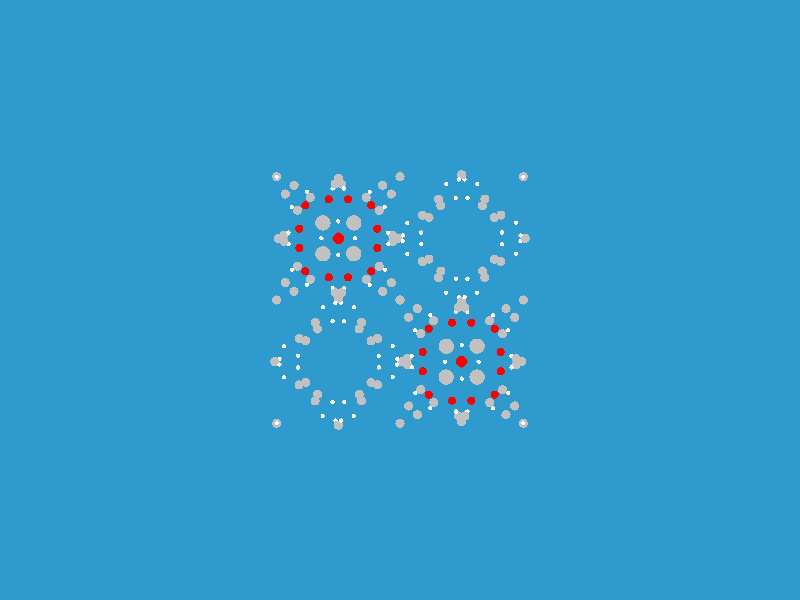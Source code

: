 // Persistence of Vision Ray Tracer Scene Description File
// File: ?.pov
// Vers: 3.5
// Desc: Created by Diamond Crystal and Molecular Structure Visualization
//       Version 4.2.2
//       (c) 1997-2016 Crystal Impact GbR, Bonn, Germany.
//       www.crystalimpact.com
//       Author: Dr. Klaus Brandenburg
// Date: Friday, September 09, 2016 16:36:30
// Auth: mbdssmsf
//

#version 3.5;



global_settings {
  assumed_gamma 2.2
  ambient_light color rgb <1, 1, 1>
}

camera {
  orthographic
  location  <0.0, 0.0, -60>
  right     x*image_width/image_height
  angle     45.3699
  look_at   <0.0, 0.0, -0>
}

background { color rgb<0.196078, 0.6, 0.8> }

// -- 1 light source(s) --

light_source {	// #1
  <100,100,-100>
  color rgb <1,1,1>
  parallel
  point_at <0,0,0>
  fade_distance 1
  fade_power 0
}



////////////////////////////////////////////////////////////

// -- Global finish, normal, and interior settings for objects
//    that use no individual material properties --

#declare F_Global = finish {
  ambient 0.2
  diffuse 0.6
  brilliance 1
  phong 0.75
  phong_size 25
  specular 0
  roughness 0.05
  metallic 0
  reflection {
    0
    0
    fresnel on
    metallic 0
  }
  conserve_energy
}
#declare N_Global = normal {
  bumps 0
  turbulence 0
  scale 1
}
#declare I_Global = interior {
  ior 1
  fade_power 1000
  fade_distance 0
  fade_color <0,0,0>
}

// -- Pigments, finishes, normals, and interiors for 13 atom designs --

#declare P_AD0_1 = pigment { color rgb<0.752941, 0.752941, 0.752941> filter 0 transmit 0 }
#declare P_AD0_2 = pigment { color rgb<1, 1, 1> filter 0 transmit 0 }
#declare P_AD0_3 = pigment { color rgb<0.752941, 0.752941, 0.752941> filter 0 transmit 0 }
#declare F_AD0 = finish { F_Global }
#declare N_AD0 = normal { N_Global }
#declare I_AD0 = interior { I_Global }
#declare M_AD0 = material { texture { pigment { P_AD0_1 } finish { F_Global } normal { N_Global } } interior { I_Global } }
#declare P_AD1_1 = pigment { color rgb<1, 0, 0> filter 0 transmit 0 }
#declare P_AD1_2 = pigment { color rgb<1, 1, 1> filter 0 transmit 0 }
#declare P_AD1_3 = pigment { color rgb<1, 0, 0> filter 0 transmit 0 }
#declare F_AD1 = finish { F_Global }
#declare N_AD1 = normal { N_Global }
#declare I_AD1 = interior { I_Global }
#declare M_AD1 = material { texture { pigment { P_AD1_1 } finish { F_Global } normal { N_Global } } interior { I_Global } }
#declare P_AD2_1 = pigment { color rgb<0.752941, 0.752941, 0.752941> filter 0 transmit 0 }
#declare P_AD2_2 = pigment { color rgb<1, 1, 1> filter 0 transmit 0 }
#declare P_AD2_3 = pigment { color rgb<0.752941, 0.752941, 0.752941> filter 0 transmit 0 }
#declare F_AD2 = finish { F_Global }
#declare N_AD2 = normal { N_Global }
#declare I_AD2 = interior { I_Global }
#declare M_AD2 = material { texture { pigment { P_AD2_1 } finish { F_Global } normal { N_Global } } interior { I_Global } }
#declare P_AD3_1 = pigment { color rgb<1, 1, 1> filter 0 transmit 0 }
#declare P_AD3_2 = pigment { color rgb<1, 1, 1> filter 0 transmit 0 }
#declare P_AD3_3 = pigment { color rgb<1, 1, 1> filter 0 transmit 0 }
#declare F_AD3 = finish { F_Global }
#declare N_AD3 = normal { N_Global }
#declare I_AD3 = interior { I_Global }
#declare M_AD3 = material { texture { pigment { P_AD3_1 } finish { F_Global } normal { N_Global } } interior { I_Global } }
#declare P_AD4_1 = pigment { color rgb<1, 1, 1> filter 0 transmit 0 }
#declare P_AD4_2 = pigment { color rgb<1, 1, 1> filter 0 transmit 0 }
#declare P_AD4_3 = pigment { color rgb<1, 1, 1> filter 0 transmit 0 }
#declare F_AD4 = finish { F_Global }
#declare N_AD4 = normal { N_Global }
#declare I_AD4 = interior { I_Global }
#declare M_AD4 = material { texture { pigment { P_AD4_1 } finish { F_Global } normal { N_Global } } interior { I_Global } }
#declare P_AD5_1 = pigment { color rgb<0.752941, 0.752941, 0.752941> filter 0 transmit 0 }
#declare P_AD5_2 = pigment { color rgb<0, 0, 1> filter 0 transmit 0 }
#declare P_AD5_3 = pigment { color rgb<1, 1, 0> filter 0 transmit 0 }
#declare F_AD5 = finish { F_Global }
#declare N_AD5 = normal { N_Global }
#declare I_AD5 = interior { I_Global }
#declare M_AD5 = material { texture { pigment { P_AD5_1 } finish { F_Global } normal { N_Global } } interior { I_Global } }
#declare P_AD6_1 = pigment { color rgb<1, 0, 0> filter 0 transmit 0 }
#declare P_AD6_2 = pigment { color rgb<0, 0, 1> filter 0 transmit 0 }
#declare P_AD6_3 = pigment { color rgb<1, 1, 0> filter 0 transmit 0 }
#declare F_AD6 = finish { F_Global }
#declare N_AD6 = normal { N_Global }
#declare I_AD6 = interior { I_Global }
#declare M_AD6 = material { texture { pigment { P_AD6_1 } finish { F_Global } normal { N_Global } } interior { I_Global } }
#declare P_AD7_1 = pigment { color rgb<0.752941, 0.752941, 0.752941> filter 0 transmit 0 }
#declare P_AD7_2 = pigment { color rgb<0, 0, 1> filter 0 transmit 0 }
#declare P_AD7_3 = pigment { color rgb<1, 1, 0> filter 0 transmit 0 }
#declare F_AD7 = finish { F_Global }
#declare N_AD7 = normal { N_Global }
#declare I_AD7 = interior { I_Global }
#declare M_AD7 = material { texture { pigment { P_AD7_1 } finish { F_Global } normal { N_Global } } interior { I_Global } }
#declare P_AD8_1 = pigment { color rgb<1, 1, 1> filter 0 transmit 0 }
#declare P_AD8_2 = pigment { color rgb<0, 0, 1> filter 0 transmit 0 }
#declare P_AD8_3 = pigment { color rgb<1, 1, 0> filter 0 transmit 0 }
#declare F_AD8 = finish { F_Global }
#declare N_AD8 = normal { N_Global }
#declare I_AD8 = interior { I_Global }
#declare M_AD8 = material { texture { pigment { P_AD8_1 } finish { F_Global } normal { N_Global } } interior { I_Global } }
#declare P_AD9_1 = pigment { color rgb<0.752941, 0.752941, 0.752941> filter 0 transmit 0 }
#declare P_AD9_2 = pigment { color rgb<0, 0, 1> filter 0 transmit 0 }
#declare P_AD9_3 = pigment { color rgb<1, 1, 0> filter 0 transmit 0 }
#declare F_AD9 = finish { F_Global }
#declare N_AD9 = normal { N_Global }
#declare I_AD9 = interior { I_Global }
#declare M_AD9 = material { texture { pigment { P_AD9_1 } finish { F_Global } normal { N_Global } } interior { I_Global } }
#declare P_AD10_1 = pigment { color rgb<1, 0, 0> filter 0 transmit 0 }
#declare P_AD10_2 = pigment { color rgb<0, 0, 1> filter 0 transmit 0 }
#declare P_AD10_3 = pigment { color rgb<1, 1, 0> filter 0 transmit 0 }
#declare F_AD10 = finish { F_Global }
#declare N_AD10 = normal { N_Global }
#declare I_AD10 = interior { I_Global }
#declare M_AD10 = material { texture { pigment { P_AD10_1 } finish { F_Global } normal { N_Global } } interior { I_Global } }
#declare P_AD11_1 = pigment { color rgb<0.752941, 0.752941, 0.752941> filter 0 transmit 0 }
#declare P_AD11_2 = pigment { color rgb<0, 0, 1> filter 0 transmit 0 }
#declare P_AD11_3 = pigment { color rgb<1, 1, 0> filter 0 transmit 0 }
#declare F_AD11 = finish { F_Global }
#declare N_AD11 = normal { N_Global }
#declare I_AD11 = interior { I_Global }
#declare M_AD11 = material { texture { pigment { P_AD11_1 } finish { F_Global } normal { N_Global } } interior { I_Global } }
#declare P_AD12_1 = pigment { color rgb<1, 1, 1> filter 0 transmit 0 }
#declare P_AD12_2 = pigment { color rgb<0, 0, 1> filter 0 transmit 0 }
#declare P_AD12_3 = pigment { color rgb<1, 1, 0> filter 0 transmit 0 }
#declare F_AD12 = finish { F_Global }
#declare N_AD12 = normal { N_Global }
#declare I_AD12 = interior { I_Global }
#declare M_AD12 = material { texture { pigment { P_AD12_1 } finish { F_Global } normal { N_Global } } interior { I_Global } }

// -- Pigments, finishes, normals, and interiors for 3 bond designs --

#declare M_BD0 = material { texture { pigment { color rgb<1, 0.627451, 0> filter 0 transmit 0 } finish { F_Global } normal { N_Global } } interior { I_Global } }
#declare M_BD1 = material { texture { pigment { color rgb<1, 1, 1> filter 0 transmit 0 } finish { F_Global } normal { N_Global } } interior { I_Global } }
#declare M_BD2 = material { texture { pigment { color rgb<1, 0.627451, 0> filter 0 transmit 0 } finish { F_Global } normal { N_Global } } interior { I_Global } }

// -- Coming now: 324 atoms --

union {
  sphere { <0,0,0>, 0.4800  material { M_AD9 }  translate <2.89793,-2.89794,-0.00000> }	// #5: "In"
  sphere { <0,0,0>, 0.4800  material { M_AD9 }  translate <-4.83402,4.83401,6.13085> }	// #6: "In" (-1/2+x, 1/2+y, -1/2+z)
  sphere { <0,0,0>, 0.4800  material { M_AD9 }  translate <-4.83402,4.83401,-6.13085> }	// #7: "In" (-1/2+x, 1/2+y, 1/2+z)
  sphere { <0,0,0>, 0.4800  material { M_AD9 }  translate <2.89793,-4.83402,-3.06543> }	// #8: "In" (1-y, -1/2+x, 1/4+z)
  sphere { <0,0,0>, 0.4800  material { M_AD9 }  translate <-4.83402,2.89793,3.06542> }	// #9: "In" (1/2-y, x, -1/4+z)
  sphere { <0,0,0>, 0.4800  material { M_AD9 }  translate <-2.89794,2.89793,-0.00000> }	// #10: "In" (1-x, 1-y, z)
  sphere { <0,0,0>, 0.4800  material { M_AD9 }  translate <4.83401,-4.83402,6.13085> }	// #11: "In" (3/2-x, 1/2-y, -1/2+z)
  sphere { <0,0,0>, 0.4800  material { M_AD9 }  translate <4.83401,-4.83402,-6.13085> }	// #12: "In" (3/2-x, 1/2-y, 1/2+z)
  sphere { <0,0,0>, 0.4800  material { M_AD9 }  translate <-2.89794,4.83401,-3.06543> }	// #13: "In" (y, 3/2-x, 1/4+z)
  sphere { <0,0,0>, 0.4800  material { M_AD9 }  translate <4.83401,-2.89794,3.06542> }	// #14: "In" (1/2+y, 1-x, -1/4+z)
  sphere { <0,0,0>, 0.2550  material { M_AD10 }  translate <3.98040,-3.86598,-1.53272> }	// #15: "O1"
  sphere { <0,0,0>, 0.2550  material { M_AD10 }  translate <-3.75155,3.86597,4.59813> }	// #16: "O1" (-1/2+x, 1/2+y, -1/2+z)
  sphere { <0,0,0>, 0.2550  material { M_AD10 }  translate <3.86597,-3.75155,-4.59814> }	// #17: "O1" (1-y, -1/2+x, 1/4+z)
  sphere { <0,0,0>, 0.2550  material { M_AD10 }  translate <-3.86598,3.98040,1.53271> }	// #18: "O1" (1/2-y, x, -1/4+z)
  sphere { <0,0,0>, 0.2550  material { M_AD10 }  translate <-3.98041,3.86597,-1.53272> }	// #19: "O1" (1-x, 1-y, z)
  sphere { <0,0,0>, 0.2550  material { M_AD10 }  translate <3.75154,-3.86598,4.59813> }	// #20: "O1" (3/2-x, 1/2-y, -1/2+z)
  sphere { <0,0,0>, 0.2550  material { M_AD10 }  translate <-3.86598,3.75154,-4.59814> }	// #21: "O1" (y, 3/2-x, 1/4+z)
  sphere { <0,0,0>, 0.2550  material { M_AD10 }  translate <3.86597,-3.98041,1.53271> }	// #22: "O1" (1/2+y, 1-x, -1/4+z)
  sphere { <0,0,0>, 0.2550  material { M_AD10 }  translate <1.79999,-1.79846,-1.40887> }	// #23: "O2"
  sphere { <0,0,0>, 0.2550  material { M_AD10 }  translate <-5.93196,5.93349,4.72198> }	// #24: "O2" (-1/2+x, 1/2+y, -1/2+z)
  sphere { <0,0,0>, 0.2550  material { M_AD10 }  translate <1.79845,-5.93196,-4.47430> }	// #25: "O2" (1-y, -1/2+x, 1/4+z)
  sphere { <0,0,0>, 0.2550  material { M_AD10 }  translate <-5.93350,1.79999,1.65655> }	// #26: "O2" (1/2-y, x, -1/4+z)
  sphere { <0,0,0>, 0.2550  material { M_AD10 }  translate <-1.80000,1.79845,-1.40887> }	// #27: "O2" (1-x, 1-y, z)
  sphere { <0,0,0>, 0.2550  material { M_AD10 }  translate <5.93195,-5.93350,4.72198> }	// #28: "O2" (3/2-x, 1/2-y, -1/2+z)
  sphere { <0,0,0>, 0.2550  material { M_AD10 }  translate <-1.79846,5.93195,-4.47430> }	// #29: "O2" (y, 3/2-x, 1/4+z)
  sphere { <0,0,0>, 0.2550  material { M_AD10 }  translate <5.93349,-1.80000,1.65655> }	// #30: "O2" (1/2+y, 1-x, -1/4+z)
  sphere { <0,0,0>, 0.2550  material { M_AD10 }  translate <1.79999,-5.93350,-1.65656> }	// #31: "O2" (x, 1/2-y, 5/4-z)
  sphere { <0,0,0>, 0.2550  material { M_AD10 }  translate <-5.93196,1.79845,4.47429> }	// #32: "O2" (-1/2+x, 1-y, 3/4-z)
  sphere { <0,0,0>, 0.2550  material { M_AD10 }  translate <-1.80000,5.93349,-1.65656> }	// #33: "O2" (1-x, 1/2+y, 5/4-z)
  sphere { <0,0,0>, 0.2550  material { M_AD10 }  translate <5.93195,-1.79846,4.47429> }	// #34: "O2" (3/2-x, y, 3/4-z)
  sphere { <0,0,0>, 0.2550  material { M_AD10 }  translate <-1.79846,1.79999,1.40886> }	// #35: "O2" (y, x, 1-z)
  sphere { <0,0,0>, 0.2550  material { M_AD10 }  translate <5.93349,-5.93196,-4.72199> }	// #36: "O2" (1/2+y, -1/2+x, 3/2-z)
  sphere { <0,0,0>, 0.2550  material { M_AD10 }  translate <1.79845,-1.80000,1.40886> }	// #37: "O2" (1-y, 1-x, 1-z)
  sphere { <0,0,0>, 0.2550  material { M_AD10 }  translate <-5.93350,5.93195,-4.72199> }	// #38: "O2" (1/2-y, 3/2-x, 3/2-z)
  sphere { <0,0,0>, 0.2550  material { M_AD10 }  translate <1.42113,-3.26134,-3.07769> }	// #39: "O3"
  sphere { <0,0,0>, 0.2550  material { M_AD10 }  translate <-6.31082,4.47061,3.05316> }	// #40: "O3" (-1/2+x, 1/2+y, -1/2+z)
  sphere { <0,0,0>, 0.2550  material { M_AD10 }  translate <3.26133,-6.31082,6.11858> }	// #41: "O3" (1-y, -1/2+x, -3/4+z)
  sphere { <0,0,0>, 0.2550  material { M_AD10 }  translate <3.26133,-6.31082,-6.14311> }	// #42: "O3" (1-y, -1/2+x, 1/4+z)
  sphere { <0,0,0>, 0.2550  material { M_AD10 }  translate <-4.47062,1.42113,-0.01227> }	// #43: "O3" (1/2-y, x, -1/4+z)
  sphere { <0,0,0>, 0.2550  material { M_AD10 }  translate <-1.42114,3.26133,-3.07769> }	// #44: "O3" (1-x, 1-y, z)
  sphere { <0,0,0>, 0.2550  material { M_AD10 }  translate <6.31081,-4.47062,3.05316> }	// #45: "O3" (3/2-x, 1/2-y, -1/2+z)
  sphere { <0,0,0>, 0.2550  material { M_AD10 }  translate <-3.26134,6.31081,6.11858> }	// #46: "O3" (y, 3/2-x, -3/4+z)
  sphere { <0,0,0>, 0.2550  material { M_AD10 }  translate <-3.26134,6.31081,-6.14311> }	// #47: "O3" (y, 3/2-x, 1/4+z)
  sphere { <0,0,0>, 0.2550  material { M_AD10 }  translate <4.47061,-1.42114,-0.01227> }	// #48: "O3" (1/2+y, 1-x, -1/4+z)
  sphere { <0,0,0>, 0.2550  material { M_AD10 }  translate <1.42113,-4.47062,0.01226> }	// #49: "O3" (x, 1/2-y, 5/4-z)
  sphere { <0,0,0>, 0.2550  material { M_AD10 }  translate <-6.31082,3.26133,6.14311> }	// #50: "O3" (-1/2+x, 1-y, 3/4-z)
  sphere { <0,0,0>, 0.2550  material { M_AD10 }  translate <-6.31082,3.26133,-6.11859> }	// #51: "O3" (-1/2+x, 1-y, 7/4-z)
  sphere { <0,0,0>, 0.2550  material { M_AD10 }  translate <-1.42114,4.47061,0.01226> }	// #52: "O3" (1-x, 1/2+y, 5/4-z)
  sphere { <0,0,0>, 0.2550  material { M_AD10 }  translate <6.31081,-3.26134,6.14311> }	// #53: "O3" (3/2-x, y, 3/4-z)
  sphere { <0,0,0>, 0.2550  material { M_AD10 }  translate <6.31081,-3.26134,-6.11859> }	// #54: "O3" (3/2-x, y, 7/4-z)
  sphere { <0,0,0>, 0.2550  material { M_AD10 }  translate <-3.26134,1.42113,3.07768> }	// #55: "O3" (y, x, 1-z)
  sphere { <0,0,0>, 0.2550  material { M_AD10 }  translate <4.47061,-6.31082,-3.05317> }	// #56: "O3" (1/2+y, -1/2+x, 3/2-z)
  sphere { <0,0,0>, 0.2550  material { M_AD10 }  translate <3.26133,-1.42114,3.07768> }	// #57: "O3" (1-y, 1-x, 1-z)
  sphere { <0,0,0>, 0.2550  material { M_AD10 }  translate <-4.47062,6.31081,-3.05317> }	// #58: "O3" (1/2-y, 3/2-x, 3/2-z)
  sphere { <0,0,0>, 0.2850  material { M_AD11 }  translate <1.30051,-2.11083,-2.53940> }	// #59: "C1"
  sphere { <0,0,0>, 0.2850  material { M_AD11 }  translate <-6.43144,5.62112,3.59145> }	// #60: "C1" (-1/2+x, 1/2+y, -1/2+z)
  sphere { <0,0,0>, 0.2850  material { M_AD11 }  translate <2.11082,-6.43144,-5.60483> }	// #61: "C1" (1-y, -1/2+x, 1/4+z)
  sphere { <0,0,0>, 0.2850  material { M_AD11 }  translate <-5.62113,1.30051,0.52602> }	// #62: "C1" (1/2-y, x, -1/4+z)
  sphere { <0,0,0>, 0.2850  material { M_AD11 }  translate <-1.30052,2.11082,-2.53940> }	// #63: "C1" (1-x, 1-y, z)
  sphere { <0,0,0>, 0.2850  material { M_AD11 }  translate <6.43143,-5.62113,3.59145> }	// #64: "C1" (3/2-x, 1/2-y, -1/2+z)
  sphere { <0,0,0>, 0.2850  material { M_AD11 }  translate <-2.11083,6.43143,-5.60483> }	// #65: "C1" (y, 3/2-x, 1/4+z)
  sphere { <0,0,0>, 0.2850  material { M_AD11 }  translate <5.62112,-1.30052,0.52602> }	// #66: "C1" (1/2+y, 1-x, -1/4+z)
  sphere { <0,0,0>, 0.2850  material { M_AD11 }  translate <1.30051,-5.62113,-0.52603> }	// #67: "C1" (x, 1/2-y, 5/4-z)
  sphere { <0,0,0>, 0.2850  material { M_AD11 }  translate <-6.43144,2.11082,5.60482> }	// #68: "C1" (-1/2+x, 1-y, 3/4-z)
  sphere { <0,0,0>, 0.2850  material { M_AD11 }  translate <-1.30052,5.62112,-0.52603> }	// #69: "C1" (1-x, 1/2+y, 5/4-z)
  sphere { <0,0,0>, 0.2850  material { M_AD11 }  translate <6.43143,-2.11083,5.60482> }	// #70: "C1" (3/2-x, y, 3/4-z)
  sphere { <0,0,0>, 0.2850  material { M_AD11 }  translate <-2.11083,1.30051,2.53939> }	// #71: "C1" (y, x, 1-z)
  sphere { <0,0,0>, 0.2850  material { M_AD11 }  translate <5.62112,-6.43144,-3.59146> }	// #72: "C1" (1/2+y, -1/2+x, 3/2-z)
  sphere { <0,0,0>, 0.2850  material { M_AD11 }  translate <2.11082,-1.30052,2.53939> }	// #73: "C1" (1-y, 1-x, 1-z)
  sphere { <0,0,0>, 0.2850  material { M_AD11 }  translate <-5.62113,6.43143,-3.59146> }	// #74: "C1" (1/2-y, 3/2-x, 3/2-z)
  sphere { <0,0,0>, 0.2850  material { M_AD11 }  translate <0.54170,-1.08774,-3.26407> }	// #75: "C2"
  sphere { <0,0,0>, 0.2850  material { M_AD11 }  translate <-7.19025,6.64421,2.86678> }	// #76: "C2" (-1/2+x, 1/2+y, -1/2+z)
  sphere { <0,0,0>, 0.2850  material { M_AD11 }  translate <1.08773,-7.19025,5.93221> }	// #77: "C2" (1-y, -1/2+x, -3/4+z)
  sphere { <0,0,0>, 0.2850  material { M_AD11 }  translate <-6.64422,0.54170,-0.19864> }	// #78: "C2" (1/2-y, x, -1/4+z)
  sphere { <0,0,0>, 0.2850  material { M_AD11 }  translate <-0.54171,1.08773,-3.26407> }	// #79: "C2" (1-x, 1-y, z)
  sphere { <0,0,0>, 0.2850  material { M_AD11 }  translate <7.19024,-6.64422,2.86678> }	// #80: "C2" (3/2-x, 1/2-y, -1/2+z)
  sphere { <0,0,0>, 0.2850  material { M_AD11 }  translate <-1.08774,7.19024,5.93221> }	// #81: "C2" (y, 3/2-x, -3/4+z)
  sphere { <0,0,0>, 0.2850  material { M_AD11 }  translate <6.64421,-0.54171,-0.19864> }	// #82: "C2" (1/2+y, 1-x, -1/4+z)
  sphere { <0,0,0>, 0.2850  material { M_AD11 }  translate <0.54170,-6.64422,0.19864> }	// #83: "C2" (x, 1/2-y, 5/4-z)
  sphere { <0,0,0>, 0.2850  material { M_AD11 }  translate <-7.19025,1.08773,-5.93221> }	// #84: "C2" (-1/2+x, 1-y, 7/4-z)
  sphere { <0,0,0>, 0.2850  material { M_AD11 }  translate <-0.54171,6.64421,0.19864> }	// #85: "C2" (1-x, 1/2+y, 5/4-z)
  sphere { <0,0,0>, 0.2850  material { M_AD11 }  translate <7.19024,-1.08774,-5.93221> }	// #86: "C2" (3/2-x, y, 7/4-z)
  sphere { <0,0,0>, 0.2850  material { M_AD11 }  translate <-1.08774,0.54170,3.26406> }	// #87: "C2" (y, x, 1-z)
  sphere { <0,0,0>, 0.2850  material { M_AD11 }  translate <6.64421,-7.19025,-2.86679> }	// #88: "C2" (1/2+y, -1/2+x, 3/2-z)
  sphere { <0,0,0>, 0.2850  material { M_AD11 }  translate <1.08773,-0.54171,3.26406> }	// #89: "C2" (1-y, 1-x, 1-z)
  sphere { <0,0,0>, 0.2850  material { M_AD11 }  translate <-6.64422,7.19024,-2.86679> }	// #90: "C2" (1/2-y, 3/2-x, 3/2-z)
  sphere { <0,0,0>, 0.2850  material { M_AD11 }  translate <-0.00000,-0.00000,-2.56270> }	// #91: "C3"
  sphere { <0,0,0>, 0.2850  material { M_AD11 }  translate <-7.73195,-7.73195,3.56815> }	// #92: "C3" (-1/2+x, -1/2+y, -1/2+z)
  sphere { <0,0,0>, 0.2850  material { M_AD11 }  translate <7.73195,-7.73195,3.56815> }	// #93: "C3" (1/2+x, -1/2+y, -1/2+z)
  sphere { <0,0,0>, 0.2850  material { M_AD11 }  translate <-7.73195,7.73195,3.56815> }	// #94: "C3" (-1/2+x, 1/2+y, -1/2+z)
  sphere { <0,0,0>, 0.2850  material { M_AD11 }  translate <7.73195,7.73195,3.56815> }	// #95: "C3" (1/2+x, 1/2+y, -1/2+z)
  sphere { <0,0,0>, 0.2850  material { M_AD11 }  translate <-0.00000,-7.73195,-5.62812> }	// #96: "C3" (1-y, -1/2+x, 1/4+z)
  sphere { <0,0,0>, 0.2850  material { M_AD11 }  translate <-0.00000,7.73195,-5.62812> }	// #97: "C3" (1-y, 1/2+x, 1/4+z)
  sphere { <0,0,0>, 0.2850  material { M_AD11 }  translate <-7.73195,-0.00000,0.50273> }	// #98: "C3" (1/2-y, x, -1/4+z)
  sphere { <0,0,0>, 0.2850  material { M_AD11 }  translate <7.73195,-0.00000,0.50273> }	// #99: "C3" (3/2-y, x, -1/4+z)
  sphere { <0,0,0>, 0.2850  material { M_AD11 }  translate <-0.00000,-7.73195,-0.50273> }	// #100: "C3" (x, 1/2-y, 5/4-z)
  sphere { <0,0,0>, 0.2850  material { M_AD11 }  translate <-0.00000,7.73195,-0.50273> }	// #101: "C3" (x, 3/2-y, 5/4-z)
  sphere { <0,0,0>, 0.2850  material { M_AD11 }  translate <-7.73195,-0.00000,5.62812> }	// #102: "C3" (-1/2+x, 1-y, 3/4-z)
  sphere { <0,0,0>, 0.2850  material { M_AD11 }  translate <7.73195,-0.00000,5.62812> }	// #103: "C3" (1/2+x, 1-y, 3/4-z)
  sphere { <0,0,0>, 0.2850  material { M_AD11 }  translate <-0.00000,-0.00000,2.56269> }	// #104: "C3" (y, x, 1-z)
  sphere { <0,0,0>, 0.2850  material { M_AD11 }  translate <-7.73195,-7.73195,-3.56816> }	// #105: "C3" (-1/2+y, -1/2+x, 3/2-z)
  sphere { <0,0,0>, 0.2850  material { M_AD11 }  translate <7.73195,-7.73195,-3.56816> }	// #106: "C3" (1/2+y, -1/2+x, 3/2-z)
  sphere { <0,0,0>, 0.2850  material { M_AD11 }  translate <-7.73195,7.73195,-3.56816> }	// #107: "C3" (-1/2+y, 1/2+x, 3/2-z)
  sphere { <0,0,0>, 0.2850  material { M_AD11 }  translate <7.73195,7.73195,-3.56816> }	// #108: "C3" (1/2+y, 1/2+x, 3/2-z)
  sphere { <0,0,0>, 0.2850  material { M_AD11 }  translate <0.54170,-1.08774,-4.66681> }	// #109: "C4"
  sphere { <0,0,0>, 0.2850  material { M_AD11 }  translate <-7.19025,6.64421,1.46404> }	// #110: "C4" (-1/2+x, 1/2+y, -1/2+z)
  sphere { <0,0,0>, 0.2850  material { M_AD11 }  translate <1.08773,-7.19025,4.52947> }	// #111: "C4" (1-y, -1/2+x, -3/4+z)
  sphere { <0,0,0>, 0.2850  material { M_AD11 }  translate <-6.64422,0.54170,-1.60138> }	// #112: "C4" (1/2-y, x, -1/4+z)
  sphere { <0,0,0>, 0.2850  material { M_AD11 }  translate <-0.54171,1.08773,-4.66681> }	// #113: "C4" (1-x, 1-y, z)
  sphere { <0,0,0>, 0.2850  material { M_AD11 }  translate <7.19024,-6.64422,1.46404> }	// #114: "C4" (3/2-x, 1/2-y, -1/2+z)
  sphere { <0,0,0>, 0.2850  material { M_AD11 }  translate <-1.08774,7.19024,4.52947> }	// #115: "C4" (y, 3/2-x, -3/4+z)
  sphere { <0,0,0>, 0.2850  material { M_AD11 }  translate <6.64421,-0.54171,-1.60138> }	// #116: "C4" (1/2+y, 1-x, -1/4+z)
  sphere { <0,0,0>, 0.2850  material { M_AD11 }  translate <0.54170,-6.64422,1.60137> }	// #117: "C4" (x, 1/2-y, 5/4-z)
  sphere { <0,0,0>, 0.2850  material { M_AD11 }  translate <-7.19025,1.08773,-4.52948> }	// #118: "C4" (-1/2+x, 1-y, 7/4-z)
  sphere { <0,0,0>, 0.2850  material { M_AD11 }  translate <-0.54171,6.64421,1.60137> }	// #119: "C4" (1-x, 1/2+y, 5/4-z)
  sphere { <0,0,0>, 0.2850  material { M_AD11 }  translate <7.19024,-1.08774,-4.52948> }	// #120: "C4" (3/2-x, y, 7/4-z)
  sphere { <0,0,0>, 0.2850  material { M_AD11 }  translate <-1.08774,0.54170,4.66680> }	// #121: "C4" (y, x, 1-z)
  sphere { <0,0,0>, 0.2850  material { M_AD11 }  translate <6.64421,-7.19025,-1.46405> }	// #122: "C4" (1/2+y, -1/2+x, 3/2-z)
  sphere { <0,0,0>, 0.2850  material { M_AD11 }  translate <1.08773,-0.54171,4.66680> }	// #123: "C4" (1-y, 1-x, 1-z)
  sphere { <0,0,0>, 0.2850  material { M_AD11 }  translate <-6.64422,7.19024,-1.46405> }	// #124: "C4" (1/2-y, 3/2-x, 3/2-z)
  sphere { <0,0,0>, 0.2850  material { M_AD11 }  translate <-0.00000,-0.00000,-5.36854> }	// #125: "C5"
  sphere { <0,0,0>, 0.2850  material { M_AD11 }  translate <-7.73195,-7.73195,0.76231> }	// #126: "C5" (-1/2+x, -1/2+y, -1/2+z)
  sphere { <0,0,0>, 0.2850  material { M_AD11 }  translate <7.73195,-7.73195,0.76231> }	// #127: "C5" (1/2+x, -1/2+y, -1/2+z)
  sphere { <0,0,0>, 0.2850  material { M_AD11 }  translate <-7.73195,7.73195,0.76231> }	// #128: "C5" (-1/2+x, 1/2+y, -1/2+z)
  sphere { <0,0,0>, 0.2850  material { M_AD11 }  translate <7.73195,7.73195,0.76231> }	// #129: "C5" (1/2+x, 1/2+y, -1/2+z)
  sphere { <0,0,0>, 0.2850  material { M_AD11 }  translate <-0.00000,-7.73195,3.82773> }	// #130: "C5" (1-y, -1/2+x, -3/4+z)
  sphere { <0,0,0>, 0.2850  material { M_AD11 }  translate <-0.00000,7.73195,3.82773> }	// #131: "C5" (1-y, 1/2+x, -3/4+z)
  sphere { <0,0,0>, 0.2850  material { M_AD11 }  translate <-7.73195,-0.00000,-2.30312> }	// #132: "C5" (1/2-y, x, -1/4+z)
  sphere { <0,0,0>, 0.2850  material { M_AD11 }  translate <7.73195,-0.00000,-2.30312> }	// #133: "C5" (3/2-y, x, -1/4+z)
  sphere { <0,0,0>, 0.2850  material { M_AD11 }  translate <-0.00000,-7.73195,2.30311> }	// #134: "C5" (x, 1/2-y, 5/4-z)
  sphere { <0,0,0>, 0.2850  material { M_AD11 }  translate <-0.00000,7.73195,2.30311> }	// #135: "C5" (x, 3/2-y, 5/4-z)
  sphere { <0,0,0>, 0.2850  material { M_AD11 }  translate <-7.73195,-0.00000,-3.82774> }	// #136: "C5" (-1/2+x, 1-y, 7/4-z)
  sphere { <0,0,0>, 0.2850  material { M_AD11 }  translate <7.73195,-0.00000,-3.82774> }	// #137: "C5" (1/2+x, 1-y, 7/4-z)
  sphere { <0,0,0>, 0.2850  material { M_AD11 }  translate <-0.00000,-0.00000,5.36854> }	// #138: "C5" (y, x, 1-z)
  sphere { <0,0,0>, 0.2850  material { M_AD11 }  translate <-7.73195,-7.73195,-0.76231> }	// #139: "C5" (-1/2+y, -1/2+x, 3/2-z)
  sphere { <0,0,0>, 0.2850  material { M_AD11 }  translate <7.73195,-7.73195,-0.76231> }	// #140: "C5" (1/2+y, -1/2+x, 3/2-z)
  sphere { <0,0,0>, 0.2850  material { M_AD11 }  translate <-7.73195,7.73195,-0.76231> }	// #141: "C5" (-1/2+y, 1/2+x, 3/2-z)
  sphere { <0,0,0>, 0.2850  material { M_AD11 }  translate <7.73195,7.73195,-0.76231> }	// #142: "C5" (1/2+y, 1/2+x, 3/2-z)
  sphere { <0,0,0>, 0.1350  material { M_AD12 }  translate <4.92989,-3.86598,-1.53272> }	// #143: "H1"
  sphere { <0,0,0>, 0.1350  material { M_AD12 }  translate <-2.80206,3.86597,4.59813> }	// #144: "H1" (-1/2+x, 1/2+y, -1/2+z)
  sphere { <0,0,0>, 0.1350  material { M_AD12 }  translate <3.86597,-2.80206,-4.59814> }	// #145: "H1" (1-y, -1/2+x, 1/4+z)
  sphere { <0,0,0>, 0.1350  material { M_AD12 }  translate <-3.86598,4.92989,1.53271> }	// #146: "H1" (1/2-y, x, -1/4+z)
  sphere { <0,0,0>, 0.1350  material { M_AD12 }  translate <-4.92990,3.86597,-1.53272> }	// #147: "H1" (1-x, 1-y, z)
  sphere { <0,0,0>, 0.1350  material { M_AD12 }  translate <2.80205,-3.86598,4.59813> }	// #148: "H1" (3/2-x, 1/2-y, -1/2+z)
  sphere { <0,0,0>, 0.1350  material { M_AD12 }  translate <-3.86598,2.80205,-4.59814> }	// #149: "H1" (y, 3/2-x, 1/4+z)
  sphere { <0,0,0>, 0.1350  material { M_AD12 }  translate <3.86597,-4.92990,1.53271> }	// #150: "H1" (1/2+y, 1-x, -1/4+z)
  sphere { <0,0,0>, 0.1350  material { M_AD12 }  translate <-0.00000,-0.00000,-1.51187> }	// #151: "H3"
  sphere { <0,0,0>, 0.1350  material { M_AD12 }  translate <-7.73195,-7.73195,4.61898> }	// #152: "H3" (-1/2+x, -1/2+y, -1/2+z)
  sphere { <0,0,0>, 0.1350  material { M_AD12 }  translate <7.73195,-7.73195,4.61898> }	// #153: "H3" (1/2+x, -1/2+y, -1/2+z)
  sphere { <0,0,0>, 0.1350  material { M_AD12 }  translate <-7.73195,7.73195,4.61898> }	// #154: "H3" (-1/2+x, 1/2+y, -1/2+z)
  sphere { <0,0,0>, 0.1350  material { M_AD12 }  translate <7.73195,7.73195,4.61898> }	// #155: "H3" (1/2+x, 1/2+y, -1/2+z)
  sphere { <0,0,0>, 0.1350  material { M_AD12 }  translate <-0.00000,-7.73195,-4.57730> }	// #156: "H3" (1-y, -1/2+x, 1/4+z)
  sphere { <0,0,0>, 0.1350  material { M_AD12 }  translate <-0.00000,7.73195,-4.57730> }	// #157: "H3" (1-y, 1/2+x, 1/4+z)
  sphere { <0,0,0>, 0.1350  material { M_AD12 }  translate <-7.73195,-0.00000,1.55355> }	// #158: "H3" (1/2-y, x, -1/4+z)
  sphere { <0,0,0>, 0.1350  material { M_AD12 }  translate <7.73195,-0.00000,1.55355> }	// #159: "H3" (3/2-y, x, -1/4+z)
  sphere { <0,0,0>, 0.1350  material { M_AD12 }  translate <-0.00000,-7.73195,-1.55356> }	// #160: "H3" (x, 1/2-y, 5/4-z)
  sphere { <0,0,0>, 0.1350  material { M_AD12 }  translate <-0.00000,7.73195,-1.55356> }	// #161: "H3" (x, 3/2-y, 5/4-z)
  sphere { <0,0,0>, 0.1350  material { M_AD12 }  translate <-7.73195,-0.00000,4.57729> }	// #162: "H3" (-1/2+x, 1-y, 3/4-z)
  sphere { <0,0,0>, 0.1350  material { M_AD12 }  translate <7.73195,-0.00000,4.57729> }	// #163: "H3" (1/2+x, 1-y, 3/4-z)
  sphere { <0,0,0>, 0.1350  material { M_AD12 }  translate <-0.00000,-0.00000,1.51186> }	// #164: "H3" (y, x, 1-z)
  sphere { <0,0,0>, 0.1350  material { M_AD12 }  translate <-7.73195,-7.73195,-4.61899> }	// #165: "H3" (-1/2+y, -1/2+x, 3/2-z)
  sphere { <0,0,0>, 0.1350  material { M_AD12 }  translate <7.73195,-7.73195,-4.61899> }	// #166: "H3" (1/2+y, -1/2+x, 3/2-z)
  sphere { <0,0,0>, 0.1350  material { M_AD12 }  translate <-7.73195,7.73195,-4.61899> }	// #167: "H3" (-1/2+y, 1/2+x, 3/2-z)
  sphere { <0,0,0>, 0.1350  material { M_AD12 }  translate <7.73195,7.73195,-4.61899> }	// #168: "H3" (1/2+y, 1/2+x, 3/2-z)
  sphere { <0,0,0>, 0.1350  material { M_AD12 }  translate <0.94639,-1.90206,-5.19161> }	// #169: "H4"
  sphere { <0,0,0>, 0.1350  material { M_AD12 }  translate <-6.78556,5.82988,0.93924> }	// #170: "H4" (-1/2+x, 1/2+y, -1/2+z)
  sphere { <0,0,0>, 0.1350  material { M_AD12 }  translate <1.90206,-6.78556,4.00467> }	// #171: "H4" (1-y, -1/2+x, -3/4+z)
  sphere { <0,0,0>, 0.1350  material { M_AD12 }  translate <-5.82990,0.94639,-2.12618> }	// #172: "H4" (1/2-y, x, -1/4+z)
  sphere { <0,0,0>, 0.1350  material { M_AD12 }  translate <-0.94640,1.90206,-5.19161> }	// #173: "H4" (1-x, 1-y, z)
  sphere { <0,0,0>, 0.1350  material { M_AD12 }  translate <6.78555,-5.82990,0.93924> }	// #174: "H4" (3/2-x, 1/2-y, -1/2+z)
  sphere { <0,0,0>, 0.1350  material { M_AD12 }  translate <-1.90206,6.78555,4.00467> }	// #175: "H4" (y, 3/2-x, -3/4+z)
  sphere { <0,0,0>, 0.1350  material { M_AD12 }  translate <5.82988,-0.94640,-2.12618> }	// #176: "H4" (1/2+y, 1-x, -1/4+z)
  sphere { <0,0,0>, 0.1350  material { M_AD12 }  translate <0.94639,-5.82990,2.12617> }	// #177: "H4" (x, 1/2-y, 5/4-z)
  sphere { <0,0,0>, 0.1350  material { M_AD12 }  translate <-6.78556,1.90206,-4.00468> }	// #178: "H4" (-1/2+x, 1-y, 7/4-z)
  sphere { <0,0,0>, 0.1350  material { M_AD12 }  translate <-0.94640,5.82988,2.12617> }	// #179: "H4" (1-x, 1/2+y, 5/4-z)
  sphere { <0,0,0>, 0.1350  material { M_AD12 }  translate <6.78555,-1.90206,-4.00468> }	// #180: "H4" (3/2-x, y, 7/4-z)
  sphere { <0,0,0>, 0.1350  material { M_AD12 }  translate <-1.90206,0.94639,5.19160> }	// #181: "H4" (y, x, 1-z)
  sphere { <0,0,0>, 0.1350  material { M_AD12 }  translate <5.82988,-6.78556,-0.93925> }	// #182: "H4" (1/2+y, -1/2+x, 3/2-z)
  sphere { <0,0,0>, 0.1350  material { M_AD12 }  translate <1.90206,-0.94640,5.19160> }	// #183: "H4" (1-y, 1-x, 1-z)
  sphere { <0,0,0>, 0.1350  material { M_AD12 }  translate <-5.82990,6.78555,-0.93925> }	// #184: "H4" (1/2-y, 3/2-x, 3/2-z)
  sphere { <0,0,0>, 0.2850  material { M_AD11 }  translate <0.45773,-3.67423,3.87592> }	// #185: "C1_1" [0.449(2) C]
  sphere { <0,0,0>, 0.2850  material { M_AD11 }  translate <-7.27422,4.05772,-2.25493> }	// #186: "C1_1" [0.449(2) C] (-1/2+x, 1/2+y, 1/2+z)
  sphere { <0,0,0>, 0.2850  material { M_AD11 }  translate <3.67422,-7.27422,0.81049> }	// #187: "C1_1" [0.449(2) C] (1-y, -1/2+x, 1/4+z)
  sphere { <0,0,0>, 0.2850  material { M_AD11 }  translate <-4.05773,0.45773,-5.32036> }	// #188: "C1_1" [0.449(2) C] (1/2-y, x, 3/4+z)
  sphere { <0,0,0>, 0.2850  material { M_AD11 }  translate <-0.45774,3.67422,3.87592> }	// #189: "C1_1" [0.449(2) C] (1-x, 1-y, z)
  sphere { <0,0,0>, 0.2850  material { M_AD11 }  translate <7.27421,-4.05773,-2.25493> }	// #190: "C1_1" [0.449(2) C] (3/2-x, 1/2-y, 1/2+z)
  sphere { <0,0,0>, 0.2850  material { M_AD11 }  translate <-3.67423,7.27421,0.81049> }	// #191: "C1_1" [0.449(2) C] (y, 3/2-x, 1/4+z)
  sphere { <0,0,0>, 0.2850  material { M_AD11 }  translate <4.05772,-0.45774,-5.32036> }	// #192: "C1_1" [0.449(2) C] (1/2+y, 1-x, 3/4+z)
  sphere { <0,0,0>, 0.2850  material { M_AD11 }  translate <0.45773,-4.05773,5.32035> }	// #193: "C1_1" [0.449(2) C] (x, 1/2-y, 1/4-z)
  sphere { <0,0,0>, 0.2850  material { M_AD11 }  translate <-7.27422,3.67422,-0.81050> }	// #194: "C1_1" [0.449(2) C] (-1/2+x, 1-y, 3/4-z)
  sphere { <0,0,0>, 0.2850  material { M_AD11 }  translate <-0.45774,4.05772,5.32035> }	// #195: "C1_1" [0.449(2) C] (1-x, 1/2+y, 1/4-z)
  sphere { <0,0,0>, 0.2850  material { M_AD11 }  translate <7.27421,-3.67423,-0.81050> }	// #196: "C1_1" [0.449(2) C] (3/2-x, y, 3/4-z)
  sphere { <0,0,0>, 0.2850  material { M_AD11 }  translate <-3.67423,0.45773,-3.87593> }	// #197: "C1_1" [0.449(2) C] (y, x, 1-z)
  sphere { <0,0,0>, 0.2850  material { M_AD11 }  translate <4.05772,-7.27422,2.25492> }	// #198: "C1_1" [0.449(2) C] (1/2+y, -1/2+x, 1/2-z)
  sphere { <0,0,0>, 0.2850  material { M_AD11 }  translate <3.67422,-0.45774,-3.87593> }	// #199: "C1_1" [0.449(2) C] (1-y, 1-x, 1-z)
  sphere { <0,0,0>, 0.2850  material { M_AD11 }  translate <-4.05773,7.27421,2.25492> }	// #200: "C1_1" [0.449(2) C] (1/2-y, 3/2-x, 1/2-z)
  sphere { <0,0,0>, 0.2850  material { M_AD11 }  translate <0.11134,-3.87990,5.12661> }	// #201: "C2_1" [0.449(2) C]
  sphere { <0,0,0>, 0.2850  material { M_AD11 }  translate <-7.62061,3.85205,-1.00424> }	// #202: "C2_1" [0.449(2) C] (-1/2+x, 1/2+y, 1/2+z)
  sphere { <0,0,0>, 0.2850  material { M_AD11 }  translate <7.84329,3.85205,-1.00424> }	// #203: "C2_1" [0.449(2) C] (1/2+x, 1/2+y, 1/2+z)
  sphere { <0,0,0>, 0.2850  material { M_AD11 }  translate <3.87989,-7.62061,2.06119> }	// #204: "C2_1" [0.449(2) C] (1-y, -1/2+x, 1/4+z)
  sphere { <0,0,0>, 0.2850  material { M_AD11 }  translate <3.87989,7.84329,2.06119> }	// #205: "C2_1" [0.449(2) C] (1-y, 1/2+x, 1/4+z)
  sphere { <0,0,0>, 0.2850  material { M_AD11 }  translate <-3.85206,0.11134,-4.06966> }	// #206: "C2_1" [0.449(2) C] (1/2-y, x, 3/4+z)
  sphere { <0,0,0>, 0.2850  material { M_AD11 }  translate <-0.11134,3.87989,5.12661> }	// #207: "C2_1" [0.449(2) C] (1-x, 1-y, z)
  sphere { <0,0,0>, 0.2850  material { M_AD11 }  translate <-7.84329,-3.85206,-1.00424> }	// #208: "C2_1" [0.449(2) C] (1/2-x, 1/2-y, 1/2+z)
  sphere { <0,0,0>, 0.2850  material { M_AD11 }  translate <7.62060,-3.85206,-1.00424> }	// #209: "C2_1" [0.449(2) C] (3/2-x, 1/2-y, 1/2+z)
  sphere { <0,0,0>, 0.2850  material { M_AD11 }  translate <-3.87990,-7.84329,2.06119> }	// #210: "C2_1" [0.449(2) C] (y, 1/2-x, 1/4+z)
  sphere { <0,0,0>, 0.2850  material { M_AD11 }  translate <-3.87990,7.62060,2.06119> }	// #211: "C2_1" [0.449(2) C] (y, 3/2-x, 1/4+z)
  sphere { <0,0,0>, 0.2850  material { M_AD11 }  translate <3.85205,-0.11134,-4.06966> }	// #212: "C2_1" [0.449(2) C] (1/2+y, 1-x, 3/4+z)
  sphere { <0,0,0>, 0.2850  material { M_AD11 }  translate <0.11134,-3.85206,4.06965> }	// #213: "C2_1" [0.449(2) C] (x, 1/2-y, 1/4-z)
  sphere { <0,0,0>, 0.2850  material { M_AD11 }  translate <-7.62061,3.87989,-2.06120> }	// #214: "C2_1" [0.449(2) C] (-1/2+x, 1-y, 3/4-z)
  sphere { <0,0,0>, 0.2850  material { M_AD11 }  translate <7.84329,3.87989,-2.06120> }	// #215: "C2_1" [0.449(2) C] (1/2+x, 1-y, 3/4-z)
  sphere { <0,0,0>, 0.2850  material { M_AD11 }  translate <-0.11134,3.85205,4.06965> }	// #216: "C2_1" [0.449(2) C] (1-x, 1/2+y, 1/4-z)
  sphere { <0,0,0>, 0.2850  material { M_AD11 }  translate <-7.84329,-3.87990,-2.06120> }	// #217: "C2_1" [0.449(2) C] (1/2-x, y, 3/4-z)
  sphere { <0,0,0>, 0.2850  material { M_AD11 }  translate <7.62060,-3.87990,-2.06120> }	// #218: "C2_1" [0.449(2) C] (3/2-x, y, 3/4-z)
  sphere { <0,0,0>, 0.2850  material { M_AD11 }  translate <-3.87990,0.11134,-5.12662> }	// #219: "C2_1" [0.449(2) C] (y, x, 1-z)
  sphere { <0,0,0>, 0.2850  material { M_AD11 }  translate <3.85205,-7.62061,1.00423> }	// #220: "C2_1" [0.449(2) C] (1/2+y, -1/2+x, 1/2-z)
  sphere { <0,0,0>, 0.2850  material { M_AD11 }  translate <3.85205,7.84329,1.00423> }	// #221: "C2_1" [0.449(2) C] (1/2+y, 1/2+x, 1/2-z)
  sphere { <0,0,0>, 0.2850  material { M_AD11 }  translate <3.87989,-0.11134,-5.12662> }	// #222: "C2_1" [0.449(2) C] (1-y, 1-x, 1-z)
  sphere { <0,0,0>, 0.2850  material { M_AD11 }  translate <-3.85206,-7.84329,1.00423> }	// #223: "C2_1" [0.449(2) C] (1/2-y, 1/2-x, 1/2-z)
  sphere { <0,0,0>, 0.2850  material { M_AD11 }  translate <-3.85206,7.62060,1.00423> }	// #224: "C2_1" [0.449(2) C] (1/2-y, 3/2-x, 1/2-z)
  sphere { <0,0,0>, 0.1350  material { M_AD12 }  translate <0.74072,-3.50876,2.85575> }	// #225: "D1_1" [0.449(2) D]
  sphere { <0,0,0>, 0.1350  material { M_AD12 }  translate <-6.99123,4.22319,-3.27510> }	// #226: "D1_1" [0.449(2) D] (-1/2+x, 1/2+y, 1/2+z)
  sphere { <0,0,0>, 0.1350  material { M_AD12 }  translate <3.50875,-6.99123,-0.20968> }	// #227: "D1_1" [0.449(2) D] (1-y, -1/2+x, 1/4+z)
  sphere { <0,0,0>, 0.1350  material { M_AD12 }  translate <-4.22320,0.74072,5.92117> }	// #228: "D1_1" [0.449(2) D] (1/2-y, x, -1/4+z)
  sphere { <0,0,0>, 0.1350  material { M_AD12 }  translate <-0.74073,3.50875,2.85575> }	// #229: "D1_1" [0.449(2) D] (1-x, 1-y, z)
  sphere { <0,0,0>, 0.1350  material { M_AD12 }  translate <6.99122,-4.22320,-3.27510> }	// #230: "D1_1" [0.449(2) D] (3/2-x, 1/2-y, 1/2+z)
  sphere { <0,0,0>, 0.1350  material { M_AD12 }  translate <-3.50876,6.99122,-0.20968> }	// #231: "D1_1" [0.449(2) D] (y, 3/2-x, 1/4+z)
  sphere { <0,0,0>, 0.1350  material { M_AD12 }  translate <4.22319,-0.74073,5.92117> }	// #232: "D1_1" [0.449(2) D] (1/2+y, 1-x, -1/4+z)
  sphere { <0,0,0>, 0.1350  material { M_AD12 }  translate <0.74072,-4.22320,-5.92118> }	// #233: "D1_1" [0.449(2) D] (x, 1/2-y, 5/4-z)
  sphere { <0,0,0>, 0.1350  material { M_AD12 }  translate <-6.99123,3.50875,0.20967> }	// #234: "D1_1" [0.449(2) D] (-1/2+x, 1-y, 3/4-z)
  sphere { <0,0,0>, 0.1350  material { M_AD12 }  translate <-0.74073,4.22319,-5.92118> }	// #235: "D1_1" [0.449(2) D] (1-x, 1/2+y, 5/4-z)
  sphere { <0,0,0>, 0.1350  material { M_AD12 }  translate <6.99122,-3.50876,0.20967> }	// #236: "D1_1" [0.449(2) D] (3/2-x, y, 3/4-z)
  sphere { <0,0,0>, 0.1350  material { M_AD12 }  translate <-3.50876,0.74072,-2.85575> }	// #237: "D1_1" [0.449(2) D] (y, x, 1-z)
  sphere { <0,0,0>, 0.1350  material { M_AD12 }  translate <4.22319,-6.99123,3.27510> }	// #238: "D1_1" [0.449(2) D] (1/2+y, -1/2+x, 1/2-z)
  sphere { <0,0,0>, 0.1350  material { M_AD12 }  translate <3.50875,-0.74073,-2.85575> }	// #239: "D1_1" [0.449(2) D] (1-y, 1-x, 1-z)
  sphere { <0,0,0>, 0.1350  material { M_AD12 }  translate <-4.22320,6.99122,3.27510> }	// #240: "D1_1" [0.449(2) D] (1/2-y, 3/2-x, 1/2-z)
  sphere { <0,0,0>, 0.1350  material { M_AD12 }  translate <-0.17165,-4.04536,6.14556> }	// #241: "D2_1" [0.449(2) D]
  sphere { <0,0,0>, 0.1350  material { M_AD12 }  translate <-0.17165,-4.04536,-6.11614> }	// #242: "D2_1" [0.449(2) D]
  sphere { <0,0,0>, 0.1350  material { M_AD12 }  translate <7.56030,3.68659,0.01471> }	// #243: "D2_1" [0.449(2) D] (1/2+x, 1/2+y, 1/2+z)
  sphere { <0,0,0>, 0.1350  material { M_AD12 }  translate <4.04535,7.56030,3.08013> }	// #244: "D2_1" [0.449(2) D] (1-y, 1/2+x, 1/4+z)
  sphere { <0,0,0>, 0.1350  material { M_AD12 }  translate <-3.68660,-0.17165,-3.05071> }	// #245: "D2_1" [0.449(2) D] (1/2-y, x, 3/4+z)
  sphere { <0,0,0>, 0.1350  material { M_AD12 }  translate <0.17164,4.04535,6.14556> }	// #246: "D2_1" [0.449(2) D] (1-x, 1-y, z)
  sphere { <0,0,0>, 0.1350  material { M_AD12 }  translate <0.17164,4.04535,-6.11614> }	// #247: "D2_1" [0.449(2) D] (1-x, 1-y, 1+z)
  sphere { <0,0,0>, 0.1350  material { M_AD12 }  translate <-7.56031,-3.68660,0.01471> }	// #248: "D2_1" [0.449(2) D] (1/2-x, 1/2-y, 1/2+z)
  sphere { <0,0,0>, 0.1350  material { M_AD12 }  translate <-4.04536,-7.56031,3.08013> }	// #249: "D2_1" [0.449(2) D] (y, 1/2-x, 1/4+z)
  sphere { <0,0,0>, 0.1350  material { M_AD12 }  translate <3.68659,0.17164,-3.05071> }	// #250: "D2_1" [0.449(2) D] (1/2+y, 1-x, 3/4+z)
  sphere { <0,0,0>, 0.1350  material { M_AD12 }  translate <-0.17165,-3.68660,3.05071> }	// #251: "D2_1" [0.449(2) D] (x, 1/2-y, 1/4-z)
  sphere { <0,0,0>, 0.1350  material { M_AD12 }  translate <7.56030,4.04535,-3.08014> }	// #252: "D2_1" [0.449(2) D] (1/2+x, 1-y, 3/4-z)
  sphere { <0,0,0>, 0.1350  material { M_AD12 }  translate <0.17164,3.68659,3.05071> }	// #253: "D2_1" [0.449(2) D] (1-x, 1/2+y, 1/4-z)
  sphere { <0,0,0>, 0.1350  material { M_AD12 }  translate <-7.56031,-4.04536,-3.08014> }	// #254: "D2_1" [0.449(2) D] (1/2-x, y, 3/4-z)
  sphere { <0,0,0>, 0.1350  material { M_AD12 }  translate <-4.04536,-0.17165,6.11613> }	// #255: "D2_1" [0.449(2) D] (y, x, -z)
  sphere { <0,0,0>, 0.1350  material { M_AD12 }  translate <-4.04536,-0.17165,-6.14557> }	// #256: "D2_1" [0.449(2) D] (y, x, 1-z)
  sphere { <0,0,0>, 0.1350  material { M_AD12 }  translate <3.68659,7.56030,-0.01472> }	// #257: "D2_1" [0.449(2) D] (1/2+y, 1/2+x, 1/2-z)
  sphere { <0,0,0>, 0.1350  material { M_AD12 }  translate <4.04535,0.17164,6.11613> }	// #258: "D2_1" [0.449(2) D] (1-y, 1-x, -z)
  sphere { <0,0,0>, 0.1350  material { M_AD12 }  translate <4.04535,0.17164,-6.14557> }	// #259: "D2_1" [0.449(2) D] (1-y, 1-x, 1-z)
  sphere { <0,0,0>, 0.1350  material { M_AD12 }  translate <-3.68660,-7.56031,-0.01472> }	// #260: "D2_1" [0.449(2) D] (1/2-y, 1/2-x, 1/2-z)
  sphere { <0,0,0>, 0.2850  material { M_AD11 }  translate <2.56082,1.81546,-0.42426> }	// #261: "C1_2" [0.213(2) C]
  sphere { <0,0,0>, 0.2850  material { M_AD11 }  translate <-5.17113,-5.91649,5.70659> }	// #262: "C1_2" [0.213(2) C] (-1/2+x, -1/2+y, -1/2+z)
  sphere { <0,0,0>, 0.2850  material { M_AD11 }  translate <-1.81547,-5.17113,-3.48968> }	// #263: "C1_2" [0.213(2) C] (1-y, -1/2+x, 1/4+z)
  sphere { <0,0,0>, 0.2850  material { M_AD11 }  translate <5.91648,2.56082,2.64117> }	// #264: "C1_2" [0.213(2) C] (3/2-y, x, -1/4+z)
  sphere { <0,0,0>, 0.2850  material { M_AD11 }  translate <-2.56083,-1.81547,-0.42426> }	// #265: "C1_2" [0.213(2) C] (1-x, 1-y, z)
  sphere { <0,0,0>, 0.2850  material { M_AD11 }  translate <5.17112,5.91648,5.70659> }	// #266: "C1_2" [0.213(2) C] (3/2-x, 3/2-y, -1/2+z)
  sphere { <0,0,0>, 0.2850  material { M_AD11 }  translate <1.81546,5.17112,-3.48968> }	// #267: "C1_2" [0.213(2) C] (y, 3/2-x, 1/4+z)
  sphere { <0,0,0>, 0.2850  material { M_AD11 }  translate <-5.91649,-2.56083,2.64117> }	// #268: "C1_2" [0.213(2) C] (-1/2+y, 1-x, -1/4+z)
  sphere { <0,0,0>, 0.2850  material { M_AD11 }  translate <2.56082,5.91648,-2.64117> }	// #269: "C1_2" [0.213(2) C] (x, 3/2-y, 5/4-z)
  sphere { <0,0,0>, 0.2850  material { M_AD11 }  translate <-5.17113,-1.81547,3.48968> }	// #270: "C1_2" [0.213(2) C] (-1/2+x, 1-y, 3/4-z)
  sphere { <0,0,0>, 0.2850  material { M_AD11 }  translate <-2.56083,-5.91649,-2.64117> }	// #271: "C1_2" [0.213(2) C] (1-x, -1/2+y, 5/4-z)
  sphere { <0,0,0>, 0.2850  material { M_AD11 }  translate <5.17112,1.81546,3.48968> }	// #272: "C1_2" [0.213(2) C] (3/2-x, y, 3/4-z)
  sphere { <0,0,0>, 0.2850  material { M_AD11 }  translate <1.81546,2.56082,0.42425> }	// #273: "C1_2" [0.213(2) C] (y, x, 1-z)
  sphere { <0,0,0>, 0.2850  material { M_AD11 }  translate <-5.91649,-5.17113,-5.70660> }	// #274: "C1_2" [0.213(2) C] (-1/2+y, -1/2+x, 3/2-z)
  sphere { <0,0,0>, 0.2850  material { M_AD11 }  translate <-1.81547,-2.56083,0.42425> }	// #275: "C1_2" [0.213(2) C] (1-y, 1-x, 1-z)
  sphere { <0,0,0>, 0.2850  material { M_AD11 }  translate <5.91648,5.17112,-5.70660> }	// #276: "C1_2" [0.213(2) C] (3/2-y, 3/2-x, 3/2-z)
  sphere { <0,0,0>, 0.2850  material { M_AD11 }  translate <1.40412,2.40927,-0.23420> }	// #277: "C2_2" [0.213(2) C]
  sphere { <0,0,0>, 0.2850  material { M_AD11 }  translate <-6.32783,-5.32268,5.89665> }	// #278: "C2_2" [0.213(2) C] (-1/2+x, -1/2+y, -1/2+z)
  sphere { <0,0,0>, 0.2850  material { M_AD11 }  translate <-2.40928,-6.32783,-3.29963> }	// #279: "C2_2" [0.213(2) C] (1-y, -1/2+x, 1/4+z)
  sphere { <0,0,0>, 0.2850  material { M_AD11 }  translate <5.32267,1.40412,2.83122> }	// #280: "C2_2" [0.213(2) C] (3/2-y, x, -1/4+z)
  sphere { <0,0,0>, 0.2850  material { M_AD11 }  translate <-1.40413,-2.40928,-0.23420> }	// #281: "C2_2" [0.213(2) C] (1-x, 1-y, z)
  sphere { <0,0,0>, 0.2850  material { M_AD11 }  translate <6.32782,5.32267,5.89665> }	// #282: "C2_2" [0.213(2) C] (3/2-x, 3/2-y, -1/2+z)
  sphere { <0,0,0>, 0.2850  material { M_AD11 }  translate <2.40927,6.32782,-3.29963> }	// #283: "C2_2" [0.213(2) C] (y, 3/2-x, 1/4+z)
  sphere { <0,0,0>, 0.2850  material { M_AD11 }  translate <-5.32268,-1.40413,2.83122> }	// #284: "C2_2" [0.213(2) C] (-1/2+y, 1-x, -1/4+z)
  sphere { <0,0,0>, 0.2850  material { M_AD11 }  translate <1.40412,5.32267,-2.83123> }	// #285: "C2_2" [0.213(2) C] (x, 3/2-y, 5/4-z)
  sphere { <0,0,0>, 0.2850  material { M_AD11 }  translate <-6.32783,-2.40928,3.29962> }	// #286: "C2_2" [0.213(2) C] (-1/2+x, 1-y, 3/4-z)
  sphere { <0,0,0>, 0.2850  material { M_AD11 }  translate <-1.40413,-5.32268,-2.83123> }	// #287: "C2_2" [0.213(2) C] (1-x, -1/2+y, 5/4-z)
  sphere { <0,0,0>, 0.2850  material { M_AD11 }  translate <6.32782,2.40927,3.29962> }	// #288: "C2_2" [0.213(2) C] (3/2-x, y, 3/4-z)
  sphere { <0,0,0>, 0.2850  material { M_AD11 }  translate <2.40927,1.40412,0.23419> }	// #289: "C2_2" [0.213(2) C] (y, x, 1-z)
  sphere { <0,0,0>, 0.2850  material { M_AD11 }  translate <-5.32268,-6.32783,-5.89666> }	// #290: "C2_2" [0.213(2) C] (-1/2+y, -1/2+x, 3/2-z)
  sphere { <0,0,0>, 0.2850  material { M_AD11 }  translate <-2.40928,-1.40413,0.23419> }	// #291: "C2_2" [0.213(2) C] (1-y, 1-x, 1-z)
  sphere { <0,0,0>, 0.2850  material { M_AD11 }  translate <5.32267,6.32782,-5.89666> }	// #292: "C2_2" [0.213(2) C] (3/2-y, 3/2-x, 3/2-z)
  sphere { <0,0,0>, 0.1350  material { M_AD12 }  translate <3.50257,1.33144,-0.57998> }	// #293: "D1_2" [0.213(2) D]
  sphere { <0,0,0>, 0.1350  material { M_AD12 }  translate <-4.22938,-6.40051,5.55087> }	// #294: "D1_2" [0.213(2) D] (-1/2+x, -1/2+y, -1/2+z)
  sphere { <0,0,0>, 0.1350  material { M_AD12 }  translate <-1.33145,-4.22938,-3.64541> }	// #295: "D1_2" [0.213(2) D] (1-y, -1/2+x, 1/4+z)
  sphere { <0,0,0>, 0.1350  material { M_AD12 }  translate <6.40050,3.50257,2.48544> }	// #296: "D1_2" [0.213(2) D] (3/2-y, x, -1/4+z)
  sphere { <0,0,0>, 0.1350  material { M_AD12 }  translate <-3.50258,-1.33145,-0.57998> }	// #297: "D1_2" [0.213(2) D] (1-x, 1-y, z)
  sphere { <0,0,0>, 0.1350  material { M_AD12 }  translate <4.22937,6.40050,5.55087> }	// #298: "D1_2" [0.213(2) D] (3/2-x, 3/2-y, -1/2+z)
  sphere { <0,0,0>, 0.1350  material { M_AD12 }  translate <1.33144,4.22937,-3.64541> }	// #299: "D1_2" [0.213(2) D] (y, 3/2-x, 1/4+z)
  sphere { <0,0,0>, 0.1350  material { M_AD12 }  translate <-6.40051,-3.50258,2.48544> }	// #300: "D1_2" [0.213(2) D] (-1/2+y, 1-x, -1/4+z)
  sphere { <0,0,0>, 0.1350  material { M_AD12 }  translate <3.50257,6.40050,-2.48545> }	// #301: "D1_2" [0.213(2) D] (x, 3/2-y, 5/4-z)
  sphere { <0,0,0>, 0.1350  material { M_AD12 }  translate <-4.22938,-1.33145,3.64540> }	// #302: "D1_2" [0.213(2) D] (-1/2+x, 1-y, 3/4-z)
  sphere { <0,0,0>, 0.1350  material { M_AD12 }  translate <-3.50258,-6.40051,-2.48545> }	// #303: "D1_2" [0.213(2) D] (1-x, -1/2+y, 5/4-z)
  sphere { <0,0,0>, 0.1350  material { M_AD12 }  translate <4.22937,1.33144,3.64540> }	// #304: "D1_2" [0.213(2) D] (3/2-x, y, 3/4-z)
  sphere { <0,0,0>, 0.1350  material { M_AD12 }  translate <1.33144,3.50257,0.57997> }	// #305: "D1_2" [0.213(2) D] (y, x, 1-z)
  sphere { <0,0,0>, 0.1350  material { M_AD12 }  translate <-6.40051,-4.22938,-5.55088> }	// #306: "D1_2" [0.213(2) D] (-1/2+y, -1/2+x, 3/2-z)
  sphere { <0,0,0>, 0.1350  material { M_AD12 }  translate <-1.33145,-3.50258,0.57997> }	// #307: "D1_2" [0.213(2) D] (1-y, 1-x, 1-z)
  sphere { <0,0,0>, 0.1350  material { M_AD12 }  translate <6.40050,4.22937,-5.55088> }	// #308: "D1_2" [0.213(2) D] (3/2-y, 3/2-x, 3/2-z)
  sphere { <0,0,0>, 0.1350  material { M_AD12 }  translate <0.46082,2.89174,-0.07971> }	// #309: "D2_2" [0.213(2) D]
  sphere { <0,0,0>, 0.1350  material { M_AD12 }  translate <-7.27113,-4.84020,6.05114> }	// #310: "D2_2" [0.213(2) D] (-1/2+x, -1/2+y, -1/2+z)
  sphere { <0,0,0>, 0.1350  material { M_AD12 }  translate <-7.27113,-4.84020,-6.21056> }	// #311: "D2_2" [0.213(2) D] (-1/2+x, -1/2+y, 1/2+z)
  sphere { <0,0,0>, 0.1350  material { M_AD12 }  translate <-2.89175,-7.27113,-3.14513> }	// #312: "D2_2" [0.213(2) D] (1-y, -1/2+x, 1/4+z)
  sphere { <0,0,0>, 0.1350  material { M_AD12 }  translate <4.84020,0.46082,2.98572> }	// #313: "D2_2" [0.213(2) D] (3/2-y, x, -1/4+z)
  sphere { <0,0,0>, 0.1350  material { M_AD12 }  translate <-0.46083,-2.89175,-0.07971> }	// #314: "D2_2" [0.213(2) D] (1-x, 1-y, z)
  sphere { <0,0,0>, 0.1350  material { M_AD12 }  translate <7.27112,4.84020,6.05114> }	// #315: "D2_2" [0.213(2) D] (3/2-x, 3/2-y, -1/2+z)
  sphere { <0,0,0>, 0.1350  material { M_AD12 }  translate <7.27112,4.84020,-6.21056> }	// #316: "D2_2" [0.213(2) D] (3/2-x, 3/2-y, 1/2+z)
  sphere { <0,0,0>, 0.1350  material { M_AD12 }  translate <2.89174,7.27112,-3.14513> }	// #317: "D2_2" [0.213(2) D] (y, 3/2-x, 1/4+z)
  sphere { <0,0,0>, 0.1350  material { M_AD12 }  translate <-4.84020,-0.46083,2.98572> }	// #318: "D2_2" [0.213(2) D] (-1/2+y, 1-x, -1/4+z)
  sphere { <0,0,0>, 0.1350  material { M_AD12 }  translate <0.46082,4.84020,-2.98573> }	// #319: "D2_2" [0.213(2) D] (x, 3/2-y, 5/4-z)
  sphere { <0,0,0>, 0.1350  material { M_AD12 }  translate <-7.27113,-2.89175,3.14512> }	// #320: "D2_2" [0.213(2) D] (-1/2+x, 1-y, 3/4-z)
  sphere { <0,0,0>, 0.1350  material { M_AD12 }  translate <-0.46083,-4.84020,-2.98573> }	// #321: "D2_2" [0.213(2) D] (1-x, -1/2+y, 5/4-z)
  sphere { <0,0,0>, 0.1350  material { M_AD12 }  translate <7.27112,2.89174,3.14512> }	// #322: "D2_2" [0.213(2) D] (3/2-x, y, 3/4-z)
  sphere { <0,0,0>, 0.1350  material { M_AD12 }  translate <2.89174,0.46082,0.07970> }	// #323: "D2_2" [0.213(2) D] (y, x, 1-z)
  sphere { <0,0,0>, 0.1350  material { M_AD12 }  translate <-4.84020,-7.27113,6.21055> }	// #324: "D2_2" [0.213(2) D] (-1/2+y, -1/2+x, 1/2-z)
  sphere { <0,0,0>, 0.1350  material { M_AD12 }  translate <-4.84020,-7.27113,-6.05115> }	// #325: "D2_2" [0.213(2) D] (-1/2+y, -1/2+x, 3/2-z)
  sphere { <0,0,0>, 0.1350  material { M_AD12 }  translate <-2.89175,-0.46083,0.07970> }	// #326: "D2_2" [0.213(2) D] (1-y, 1-x, 1-z)
  sphere { <0,0,0>, 0.1350  material { M_AD12 }  translate <4.84020,7.27112,6.21055> }	// #327: "D2_2" [0.213(2) D] (3/2-y, 3/2-x, 1/2-z)
  sphere { <0,0,0>, 0.1350  material { M_AD12 }  translate <4.84020,7.27112,-6.05115> }	// #328: "D2_2" [0.213(2) D] (3/2-y, 3/2-x, 3/2-z)

  rotate <0.00000,-0.00000,0.00000>
}

// -- Coming now: 0 bonds --


union {

  rotate <0.00000,-0.00000,0.00000>
}

// -- Coming now: 12 cell edges --

union {
  cylinder { <-7.731955,-7.731955,6.130846>, <7.731945,-7.731955,6.130846>, 0.000000  material { M_BD1 } }	// #4: * -- *
  cylinder { <-7.731955,-7.731955,6.130846>, <-7.731955,7.731945,6.130846>, 0.000000  material { M_BD1 } }	// #5: * -- *
  cylinder { <-7.731955,-7.731955,6.130846>, <-7.731955,-7.731955,-6.130854>, 0.000000  material { M_BD1 } }	// #6: * -- *
  cylinder { <7.731945,-7.731955,6.130846>, <7.731945,7.731945,6.130846>, 0.000000  material { M_BD1 } }	// #7: * -- *
  cylinder { <7.731945,-7.731955,6.130846>, <7.731945,-7.731955,-6.130854>, 0.000000  material { M_BD1 } }	// #8: * -- *
  cylinder { <-7.731955,7.731945,6.130846>, <7.731945,7.731945,6.130846>, 0.000000  material { M_BD1 } }	// #9: * -- *
  cylinder { <-7.731955,7.731945,6.130846>, <-7.731955,7.731945,-6.130854>, 0.000000  material { M_BD1 } }	// #10: * -- *
  cylinder { <7.731945,7.731945,6.130846>, <7.731945,7.731945,-6.130854>, 0.000000  material { M_BD1 } }	// #11: * -- *
  cylinder { <-7.731955,-7.731955,-6.130854>, <7.731945,-7.731955,-6.130854>, 0.000000  material { M_BD1 } }	// #12: * -- *
  cylinder { <-7.731955,-7.731955,-6.130854>, <-7.731955,7.731945,-6.130854>, 0.000000  material { M_BD1 } }	// #13: * -- *
  cylinder { <7.731945,-7.731955,-6.130854>, <7.731945,7.731945,-6.130854>, 0.000000  material { M_BD1 } }	// #14: * -- *
  cylinder { <-7.731955,7.731945,-6.130854>, <7.731945,7.731945,-6.130854>, 0.000000  material { M_BD1 } }	// #15: * -- *

  rotate <0.00000,-0.00000,0.00000>
}
